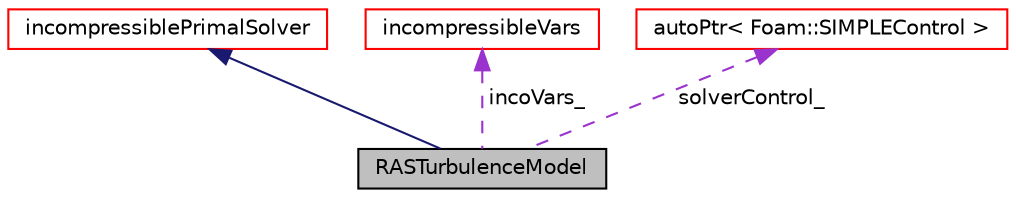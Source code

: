 digraph "RASTurbulenceModel"
{
  bgcolor="transparent";
  edge [fontname="Helvetica",fontsize="10",labelfontname="Helvetica",labelfontsize="10"];
  node [fontname="Helvetica",fontsize="10",shape=record];
  Node1 [label="RASTurbulenceModel",height=0.2,width=0.4,color="black", fillcolor="grey75", style="filled" fontcolor="black"];
  Node2 -> Node1 [dir="back",color="midnightblue",fontsize="10",style="solid",fontname="Helvetica"];
  Node2 [label="incompressiblePrimalSolver",height=0.2,width=0.4,color="red",URL="$classFoam_1_1incompressiblePrimalSolver.html",tooltip="Base class for primal incompressible solvers. "];
  Node3 -> Node1 [dir="back",color="darkorchid3",fontsize="10",style="dashed",label=" incoVars_" ,fontname="Helvetica"];
  Node3 [label="incompressibleVars",height=0.2,width=0.4,color="red",URL="$classFoam_1_1incompressibleVars.html",tooltip="Base class for solution control classes. "];
  Node4 -> Node1 [dir="back",color="darkorchid3",fontsize="10",style="dashed",label=" solverControl_" ,fontname="Helvetica"];
  Node4 [label="autoPtr\< Foam::SIMPLEControl \>",height=0.2,width=0.4,color="red",URL="$classFoam_1_1autoPtr.html"];
}
